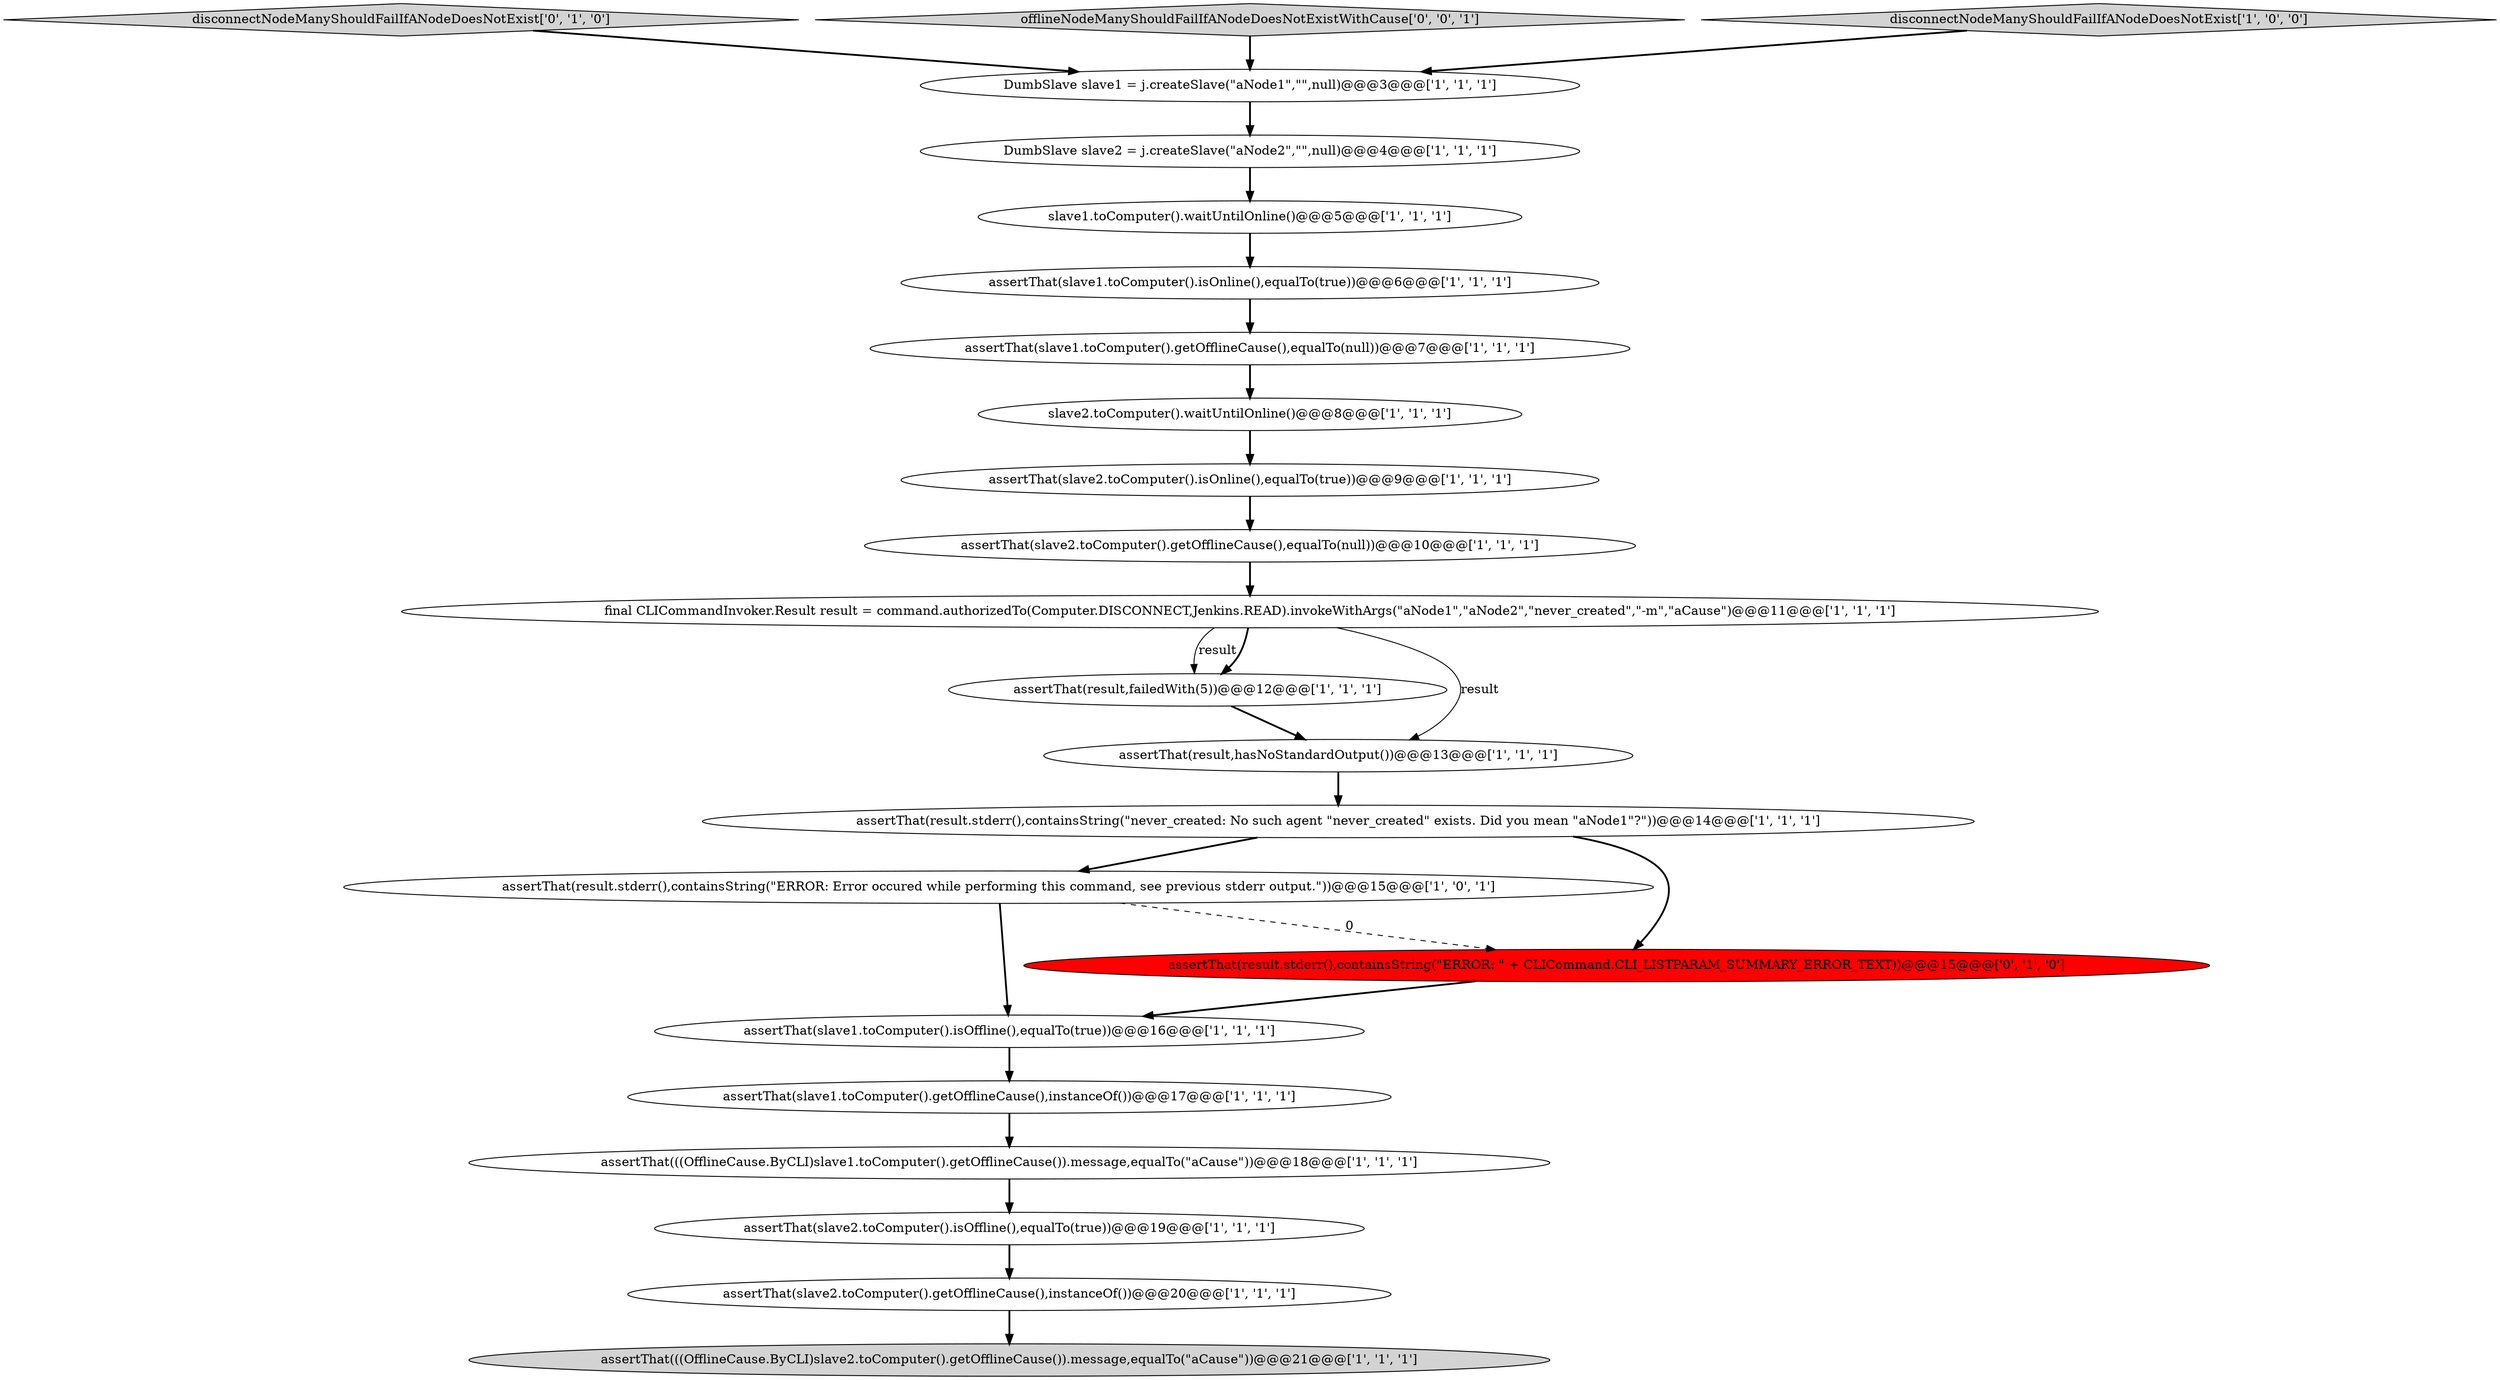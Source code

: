 digraph {
16 [style = filled, label = "assertThat(result,failedWith(5))@@@12@@@['1', '1', '1']", fillcolor = white, shape = ellipse image = "AAA0AAABBB1BBB"];
12 [style = filled, label = "assertThat(slave1.toComputer().isOnline(),equalTo(true))@@@6@@@['1', '1', '1']", fillcolor = white, shape = ellipse image = "AAA0AAABBB1BBB"];
11 [style = filled, label = "assertThat(result,hasNoStandardOutput())@@@13@@@['1', '1', '1']", fillcolor = white, shape = ellipse image = "AAA0AAABBB1BBB"];
17 [style = filled, label = "assertThat(result.stderr(),containsString(\"never_created: No such agent \"never_created\" exists. Did you mean \"aNode1\"?\"))@@@14@@@['1', '1', '1']", fillcolor = white, shape = ellipse image = "AAA0AAABBB1BBB"];
21 [style = filled, label = "disconnectNodeManyShouldFailIfANodeDoesNotExist['0', '1', '0']", fillcolor = lightgray, shape = diamond image = "AAA0AAABBB2BBB"];
22 [style = filled, label = "offlineNodeManyShouldFailIfANodeDoesNotExistWithCause['0', '0', '1']", fillcolor = lightgray, shape = diamond image = "AAA0AAABBB3BBB"];
7 [style = filled, label = "final CLICommandInvoker.Result result = command.authorizedTo(Computer.DISCONNECT,Jenkins.READ).invokeWithArgs(\"aNode1\",\"aNode2\",\"never_created\",\"-m\",\"aCause\")@@@11@@@['1', '1', '1']", fillcolor = white, shape = ellipse image = "AAA0AAABBB1BBB"];
18 [style = filled, label = "slave1.toComputer().waitUntilOnline()@@@5@@@['1', '1', '1']", fillcolor = white, shape = ellipse image = "AAA0AAABBB1BBB"];
5 [style = filled, label = "assertThat(slave2.toComputer().isOffline(),equalTo(true))@@@19@@@['1', '1', '1']", fillcolor = white, shape = ellipse image = "AAA0AAABBB1BBB"];
4 [style = filled, label = "assertThat(((OfflineCause.ByCLI)slave2.toComputer().getOfflineCause()).message,equalTo(\"aCause\"))@@@21@@@['1', '1', '1']", fillcolor = lightgray, shape = ellipse image = "AAA0AAABBB1BBB"];
10 [style = filled, label = "assertThat(slave1.toComputer().getOfflineCause(),equalTo(null))@@@7@@@['1', '1', '1']", fillcolor = white, shape = ellipse image = "AAA0AAABBB1BBB"];
0 [style = filled, label = "DumbSlave slave2 = j.createSlave(\"aNode2\",\"\",null)@@@4@@@['1', '1', '1']", fillcolor = white, shape = ellipse image = "AAA0AAABBB1BBB"];
14 [style = filled, label = "assertThat(slave2.toComputer().isOnline(),equalTo(true))@@@9@@@['1', '1', '1']", fillcolor = white, shape = ellipse image = "AAA0AAABBB1BBB"];
1 [style = filled, label = "slave2.toComputer().waitUntilOnline()@@@8@@@['1', '1', '1']", fillcolor = white, shape = ellipse image = "AAA0AAABBB1BBB"];
6 [style = filled, label = "assertThat(slave2.toComputer().getOfflineCause(),instanceOf())@@@20@@@['1', '1', '1']", fillcolor = white, shape = ellipse image = "AAA0AAABBB1BBB"];
13 [style = filled, label = "assertThat(result.stderr(),containsString(\"ERROR: Error occured while performing this command, see previous stderr output.\"))@@@15@@@['1', '0', '1']", fillcolor = white, shape = ellipse image = "AAA0AAABBB1BBB"];
15 [style = filled, label = "DumbSlave slave1 = j.createSlave(\"aNode1\",\"\",null)@@@3@@@['1', '1', '1']", fillcolor = white, shape = ellipse image = "AAA0AAABBB1BBB"];
2 [style = filled, label = "disconnectNodeManyShouldFailIfANodeDoesNotExist['1', '0', '0']", fillcolor = lightgray, shape = diamond image = "AAA0AAABBB1BBB"];
9 [style = filled, label = "assertThat(((OfflineCause.ByCLI)slave1.toComputer().getOfflineCause()).message,equalTo(\"aCause\"))@@@18@@@['1', '1', '1']", fillcolor = white, shape = ellipse image = "AAA0AAABBB1BBB"];
19 [style = filled, label = "assertThat(slave1.toComputer().isOffline(),equalTo(true))@@@16@@@['1', '1', '1']", fillcolor = white, shape = ellipse image = "AAA0AAABBB1BBB"];
8 [style = filled, label = "assertThat(slave1.toComputer().getOfflineCause(),instanceOf())@@@17@@@['1', '1', '1']", fillcolor = white, shape = ellipse image = "AAA0AAABBB1BBB"];
20 [style = filled, label = "assertThat(result.stderr(),containsString(\"ERROR: \" + CLICommand.CLI_LISTPARAM_SUMMARY_ERROR_TEXT))@@@15@@@['0', '1', '0']", fillcolor = red, shape = ellipse image = "AAA1AAABBB2BBB"];
3 [style = filled, label = "assertThat(slave2.toComputer().getOfflineCause(),equalTo(null))@@@10@@@['1', '1', '1']", fillcolor = white, shape = ellipse image = "AAA0AAABBB1BBB"];
14->3 [style = bold, label=""];
22->15 [style = bold, label=""];
16->11 [style = bold, label=""];
13->20 [style = dashed, label="0"];
21->15 [style = bold, label=""];
7->16 [style = solid, label="result"];
18->12 [style = bold, label=""];
19->8 [style = bold, label=""];
6->4 [style = bold, label=""];
13->19 [style = bold, label=""];
12->10 [style = bold, label=""];
5->6 [style = bold, label=""];
7->11 [style = solid, label="result"];
3->7 [style = bold, label=""];
15->0 [style = bold, label=""];
2->15 [style = bold, label=""];
7->16 [style = bold, label=""];
8->9 [style = bold, label=""];
9->5 [style = bold, label=""];
11->17 [style = bold, label=""];
0->18 [style = bold, label=""];
1->14 [style = bold, label=""];
17->13 [style = bold, label=""];
20->19 [style = bold, label=""];
10->1 [style = bold, label=""];
17->20 [style = bold, label=""];
}

